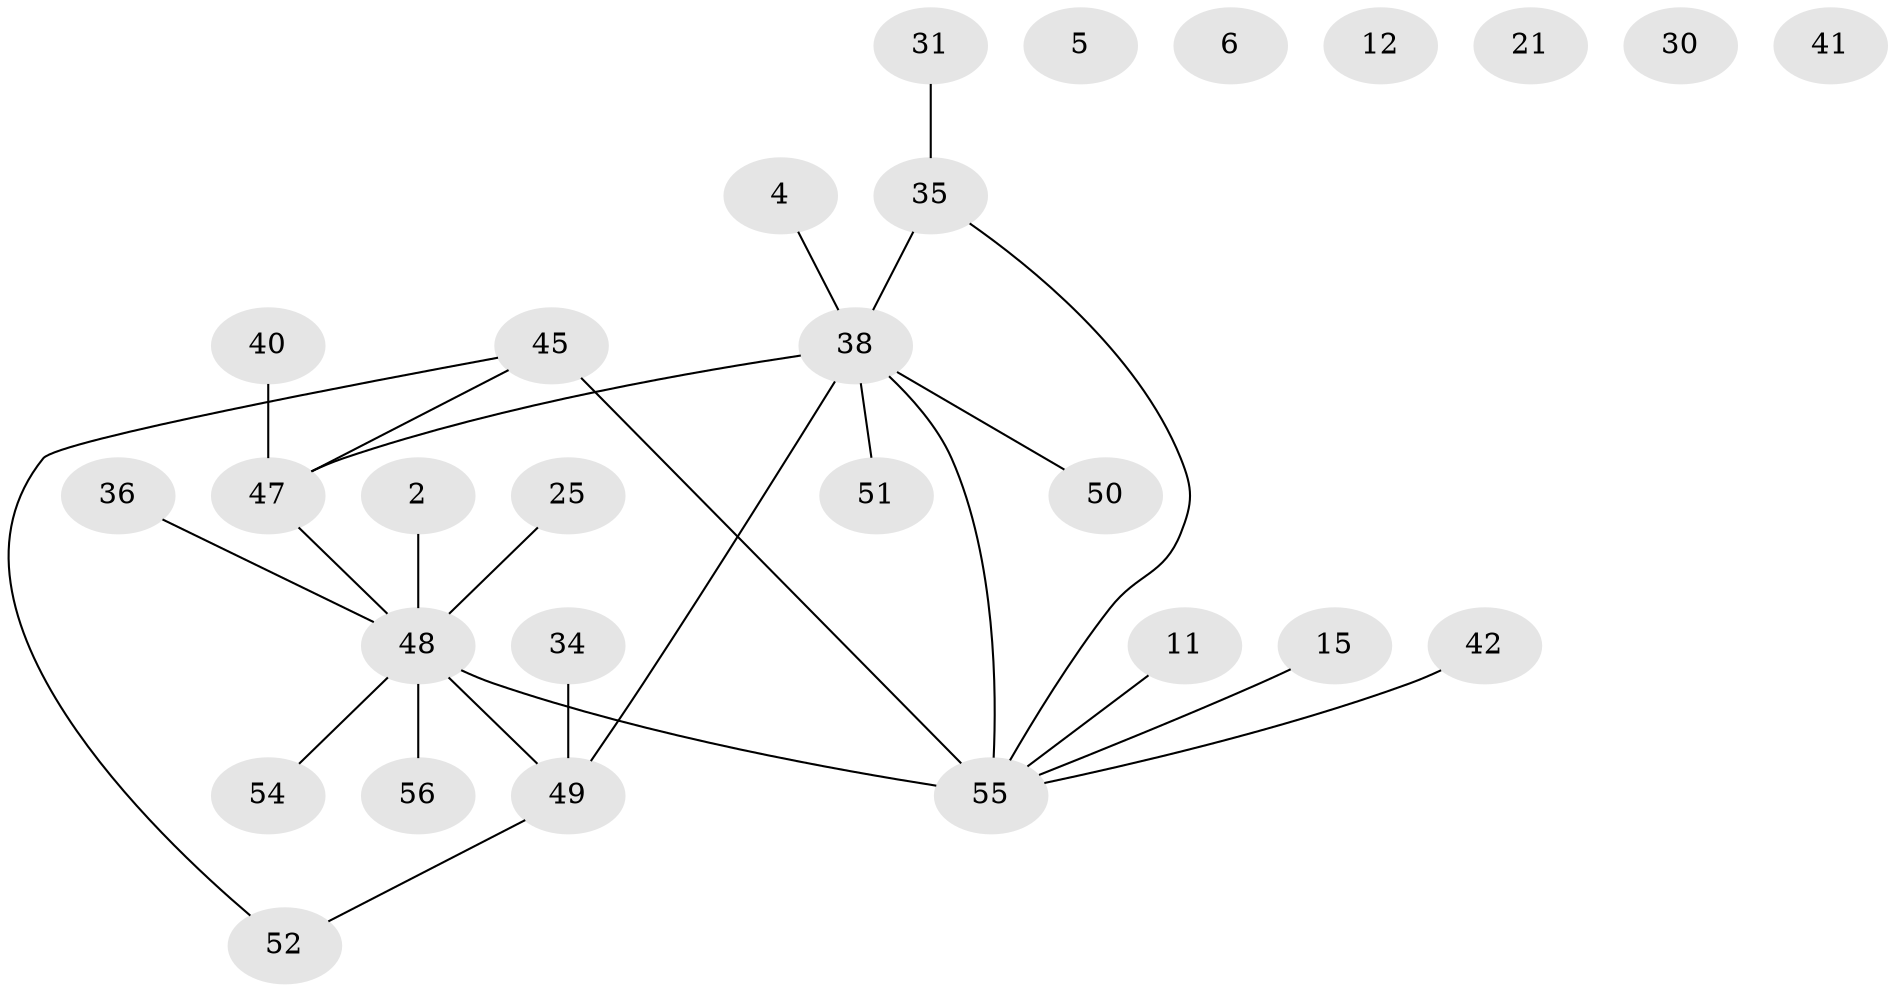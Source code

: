 // original degree distribution, {1: 0.32142857142857145, 2: 0.16071428571428573, 0: 0.10714285714285714, 5: 0.07142857142857142, 3: 0.17857142857142858, 4: 0.08928571428571429, 8: 0.017857142857142856, 7: 0.03571428571428571, 6: 0.017857142857142856}
// Generated by graph-tools (version 1.1) at 2025/38/03/09/25 04:38:50]
// undirected, 28 vertices, 26 edges
graph export_dot {
graph [start="1"]
  node [color=gray90,style=filled];
  2;
  4;
  5;
  6;
  11;
  12;
  15;
  21;
  25;
  30;
  31;
  34;
  35;
  36;
  38 [super="+19"];
  40 [super="+7+13+32+39"];
  41;
  42;
  45 [super="+3+23"];
  47 [super="+10+24+33"];
  48 [super="+44+37"];
  49;
  50;
  51;
  52 [super="+1+17+26"];
  54 [super="+46"];
  55 [super="+53+43"];
  56;
  2 -- 48;
  4 -- 38;
  11 -- 55;
  15 -- 55 [weight=2];
  25 -- 48;
  31 -- 35;
  34 -- 49;
  35 -- 38 [weight=2];
  35 -- 55;
  36 -- 48;
  38 -- 49 [weight=2];
  38 -- 47 [weight=3];
  38 -- 50;
  38 -- 51;
  38 -- 55 [weight=2];
  40 -- 47;
  42 -- 55;
  45 -- 47;
  45 -- 52;
  45 -- 55 [weight=2];
  47 -- 48 [weight=2];
  48 -- 49 [weight=3];
  48 -- 56;
  48 -- 54 [weight=2];
  48 -- 55 [weight=3];
  49 -- 52;
}
